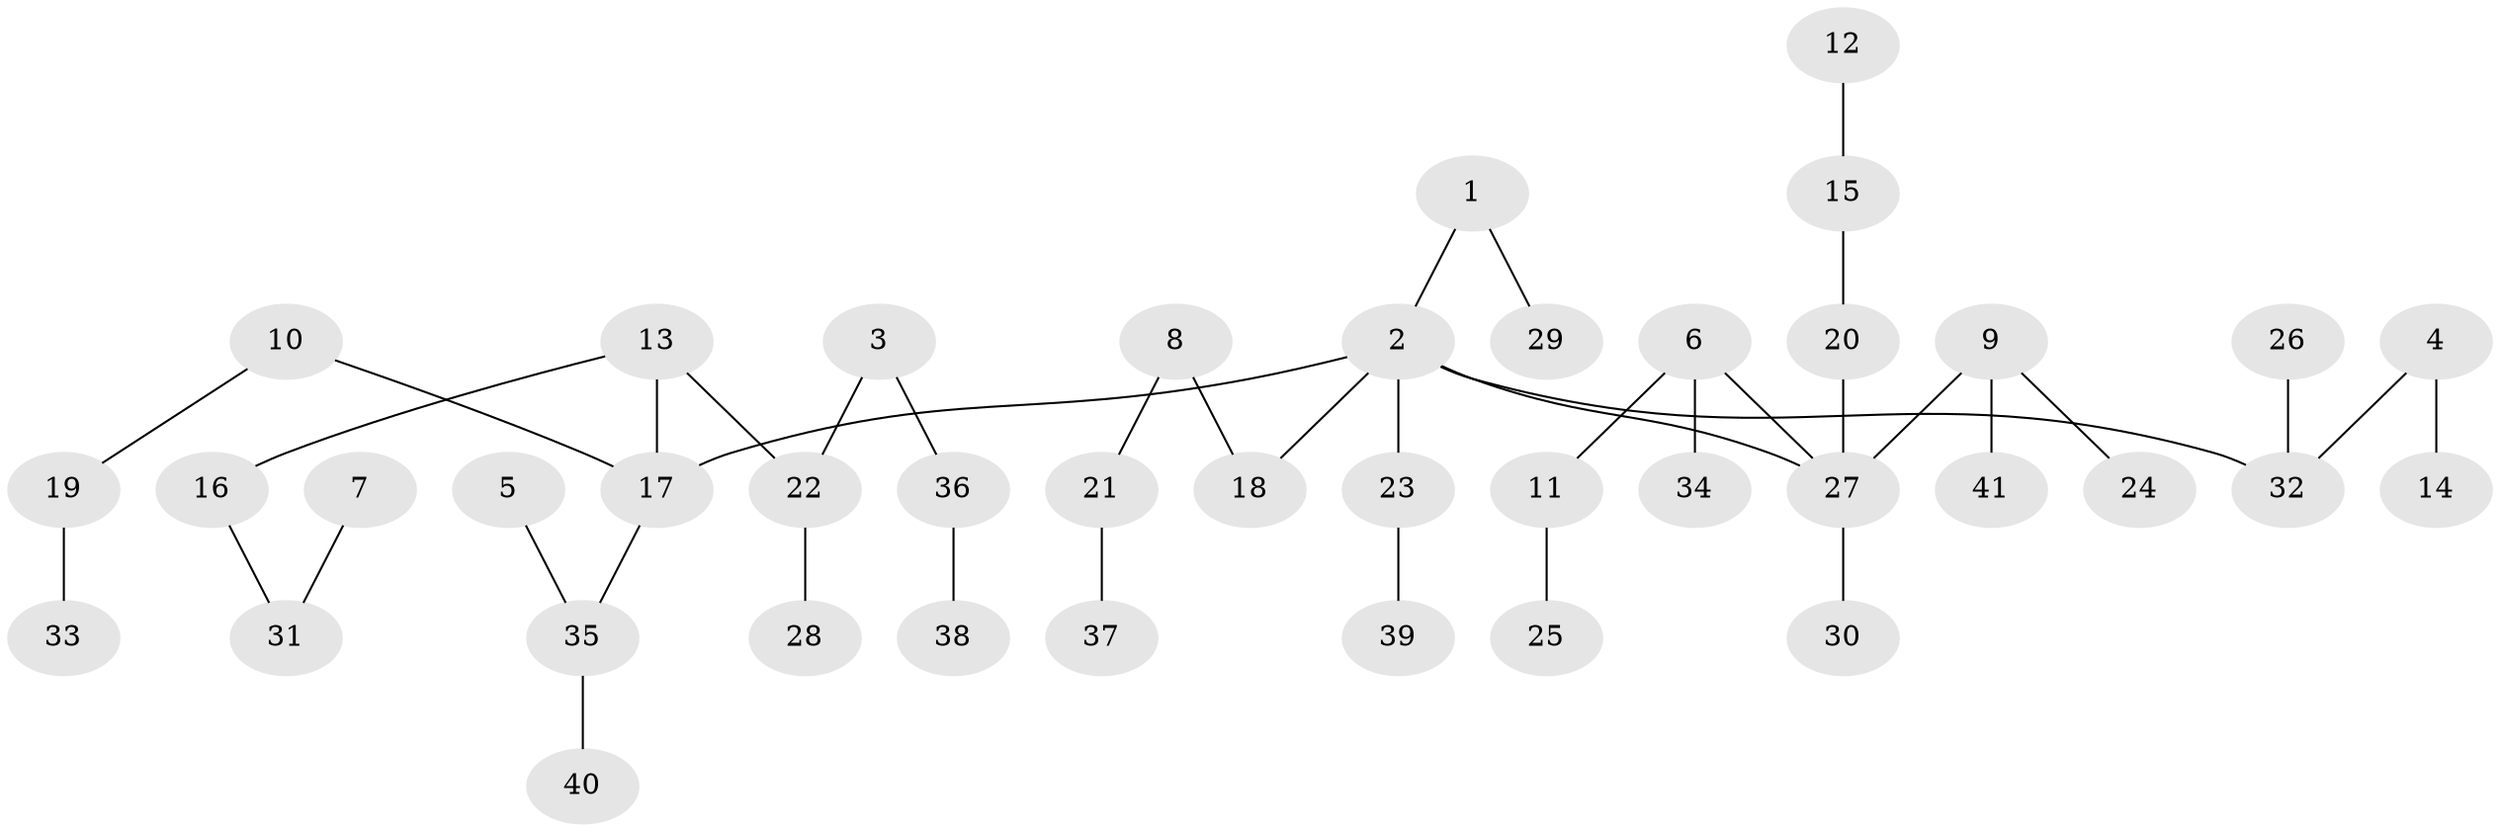 // original degree distribution, {5: 0.0392156862745098, 3: 0.16666666666666666, 6: 0.0196078431372549, 1: 0.4803921568627451, 2: 0.24509803921568626, 4: 0.049019607843137254}
// Generated by graph-tools (version 1.1) at 2025/37/03/04/25 23:37:25]
// undirected, 41 vertices, 40 edges
graph export_dot {
  node [color=gray90,style=filled];
  1;
  2;
  3;
  4;
  5;
  6;
  7;
  8;
  9;
  10;
  11;
  12;
  13;
  14;
  15;
  16;
  17;
  18;
  19;
  20;
  21;
  22;
  23;
  24;
  25;
  26;
  27;
  28;
  29;
  30;
  31;
  32;
  33;
  34;
  35;
  36;
  37;
  38;
  39;
  40;
  41;
  1 -- 2 [weight=1.0];
  1 -- 29 [weight=1.0];
  2 -- 17 [weight=1.0];
  2 -- 18 [weight=1.0];
  2 -- 23 [weight=1.0];
  2 -- 27 [weight=1.0];
  2 -- 32 [weight=1.0];
  3 -- 22 [weight=1.0];
  3 -- 36 [weight=1.0];
  4 -- 14 [weight=1.0];
  4 -- 32 [weight=1.0];
  5 -- 35 [weight=1.0];
  6 -- 11 [weight=1.0];
  6 -- 27 [weight=1.0];
  6 -- 34 [weight=1.0];
  7 -- 31 [weight=1.0];
  8 -- 18 [weight=1.0];
  8 -- 21 [weight=1.0];
  9 -- 24 [weight=1.0];
  9 -- 27 [weight=1.0];
  9 -- 41 [weight=1.0];
  10 -- 17 [weight=1.0];
  10 -- 19 [weight=1.0];
  11 -- 25 [weight=1.0];
  12 -- 15 [weight=1.0];
  13 -- 16 [weight=1.0];
  13 -- 17 [weight=1.0];
  13 -- 22 [weight=1.0];
  15 -- 20 [weight=1.0];
  16 -- 31 [weight=1.0];
  17 -- 35 [weight=1.0];
  19 -- 33 [weight=1.0];
  20 -- 27 [weight=1.0];
  21 -- 37 [weight=1.0];
  22 -- 28 [weight=1.0];
  23 -- 39 [weight=1.0];
  26 -- 32 [weight=1.0];
  27 -- 30 [weight=1.0];
  35 -- 40 [weight=1.0];
  36 -- 38 [weight=1.0];
}
